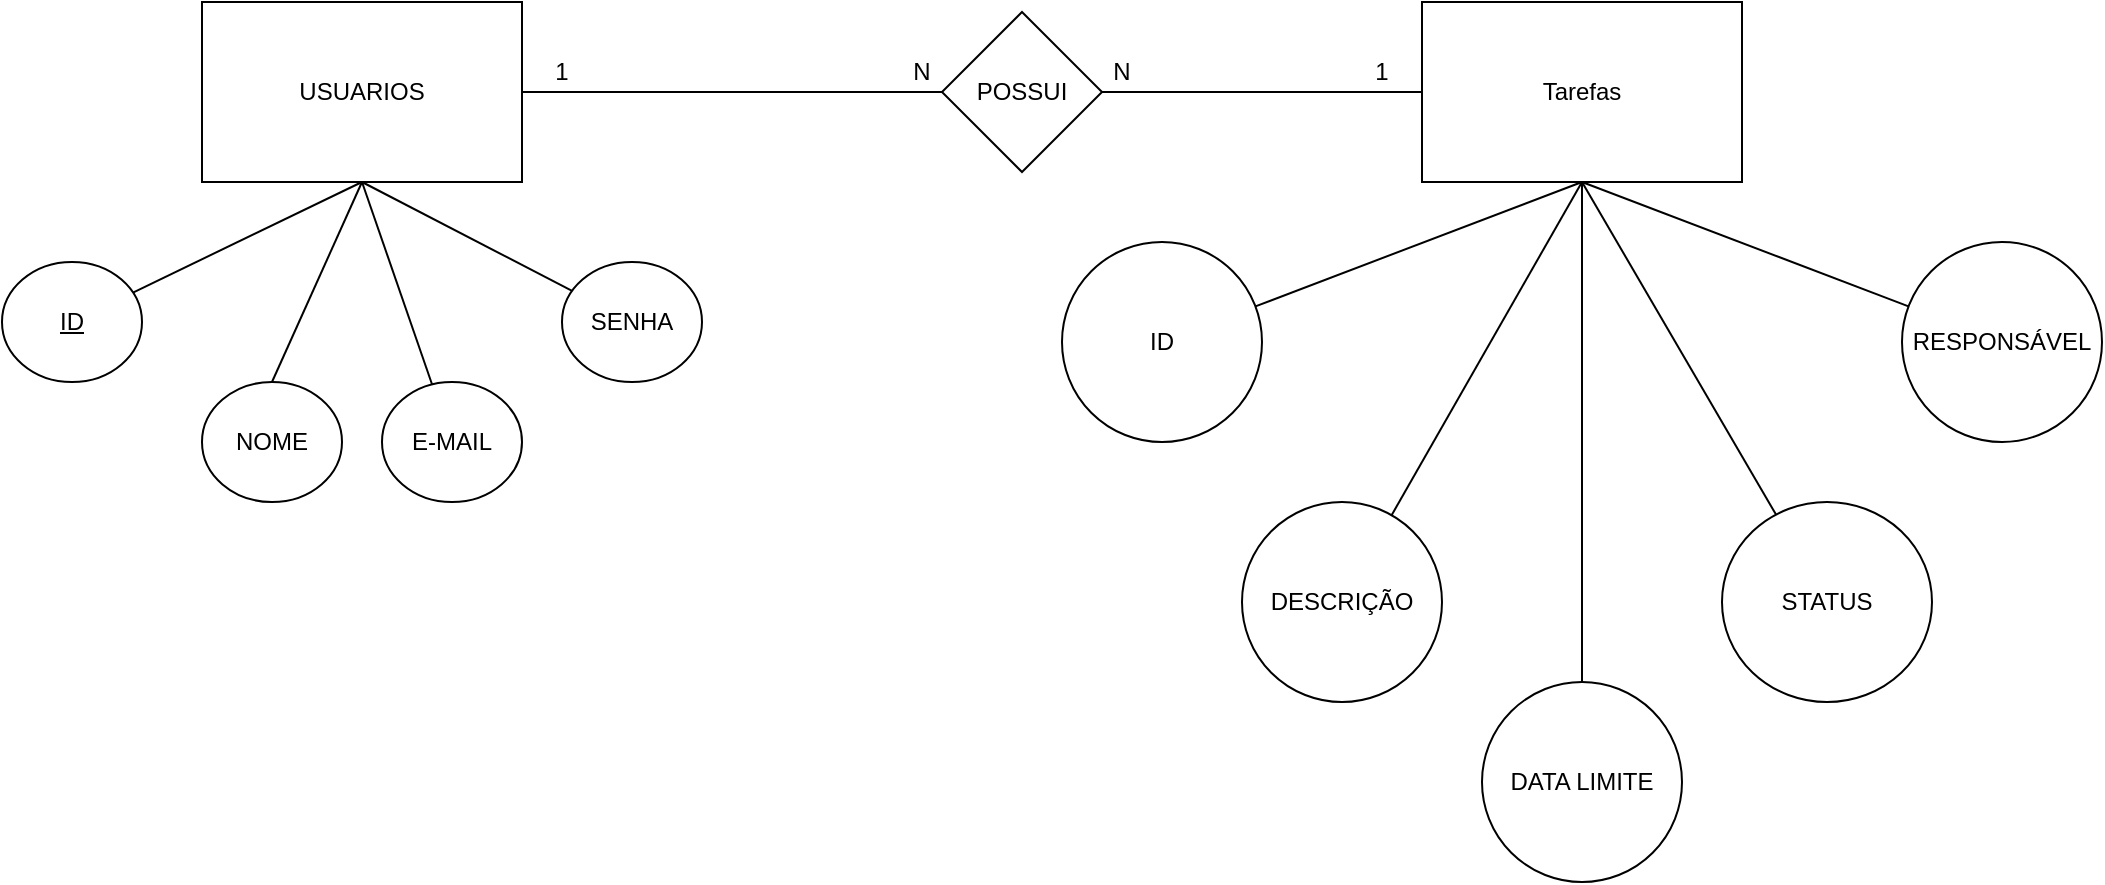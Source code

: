 <mxfile version="24.0.6" type="device">
  <diagram name="Página-1" id="-g3sAP6bvSKLi-jsB2FI">
    <mxGraphModel dx="1327" dy="730" grid="1" gridSize="10" guides="1" tooltips="1" connect="1" arrows="1" fold="1" page="1" pageScale="1" pageWidth="827" pageHeight="1169" math="0" shadow="0">
      <root>
        <mxCell id="0" />
        <mxCell id="1" parent="0" />
        <mxCell id="_PrOM837-fI_XfVHeew0-10" style="edgeStyle=orthogonalEdgeStyle;rounded=0;orthogonalLoop=1;jettySize=auto;html=1;endArrow=none;endFill=0;" edge="1" parent="1" source="_PrOM837-fI_XfVHeew0-1" target="_PrOM837-fI_XfVHeew0-11">
          <mxGeometry relative="1" as="geometry">
            <mxPoint x="570" y="105" as="targetPoint" />
          </mxGeometry>
        </mxCell>
        <mxCell id="_PrOM837-fI_XfVHeew0-1" value="USUARIOS" style="rounded=0;whiteSpace=wrap;html=1;" vertex="1" parent="1">
          <mxGeometry x="160" y="60" width="160" height="90" as="geometry" />
        </mxCell>
        <mxCell id="_PrOM837-fI_XfVHeew0-6" style="rounded=0;orthogonalLoop=1;jettySize=auto;html=1;entryX=0.5;entryY=1;entryDx=0;entryDy=0;endArrow=none;endFill=0;" edge="1" parent="1" source="_PrOM837-fI_XfVHeew0-2" target="_PrOM837-fI_XfVHeew0-1">
          <mxGeometry relative="1" as="geometry" />
        </mxCell>
        <mxCell id="_PrOM837-fI_XfVHeew0-2" value="&lt;u&gt;ID&lt;/u&gt;" style="ellipse;whiteSpace=wrap;html=1;" vertex="1" parent="1">
          <mxGeometry x="60" y="190" width="70" height="60" as="geometry" />
        </mxCell>
        <mxCell id="_PrOM837-fI_XfVHeew0-7" style="rounded=0;orthogonalLoop=1;jettySize=auto;html=1;exitX=0.5;exitY=0;exitDx=0;exitDy=0;entryX=0.5;entryY=1;entryDx=0;entryDy=0;endArrow=none;endFill=0;" edge="1" parent="1" source="_PrOM837-fI_XfVHeew0-3" target="_PrOM837-fI_XfVHeew0-1">
          <mxGeometry relative="1" as="geometry" />
        </mxCell>
        <mxCell id="_PrOM837-fI_XfVHeew0-3" value="NOME" style="ellipse;whiteSpace=wrap;html=1;" vertex="1" parent="1">
          <mxGeometry x="160" y="250" width="70" height="60" as="geometry" />
        </mxCell>
        <mxCell id="_PrOM837-fI_XfVHeew0-8" style="rounded=0;orthogonalLoop=1;jettySize=auto;html=1;entryX=0.5;entryY=1;entryDx=0;entryDy=0;endArrow=none;endFill=0;" edge="1" parent="1" source="_PrOM837-fI_XfVHeew0-4" target="_PrOM837-fI_XfVHeew0-1">
          <mxGeometry relative="1" as="geometry" />
        </mxCell>
        <mxCell id="_PrOM837-fI_XfVHeew0-4" value="E-MAIL" style="ellipse;whiteSpace=wrap;html=1;" vertex="1" parent="1">
          <mxGeometry x="250" y="250" width="70" height="60" as="geometry" />
        </mxCell>
        <mxCell id="_PrOM837-fI_XfVHeew0-9" style="rounded=0;orthogonalLoop=1;jettySize=auto;html=1;endArrow=none;endFill=0;entryX=0.5;entryY=1;entryDx=0;entryDy=0;" edge="1" parent="1" source="_PrOM837-fI_XfVHeew0-5" target="_PrOM837-fI_XfVHeew0-1">
          <mxGeometry relative="1" as="geometry">
            <mxPoint x="270" y="160" as="targetPoint" />
          </mxGeometry>
        </mxCell>
        <mxCell id="_PrOM837-fI_XfVHeew0-5" value="SENHA" style="ellipse;whiteSpace=wrap;html=1;" vertex="1" parent="1">
          <mxGeometry x="340" y="190" width="70" height="60" as="geometry" />
        </mxCell>
        <mxCell id="_PrOM837-fI_XfVHeew0-12" style="edgeStyle=orthogonalEdgeStyle;rounded=0;orthogonalLoop=1;jettySize=auto;html=1;endArrow=none;endFill=0;" edge="1" parent="1" source="_PrOM837-fI_XfVHeew0-11">
          <mxGeometry relative="1" as="geometry">
            <mxPoint x="770" y="105" as="targetPoint" />
          </mxGeometry>
        </mxCell>
        <mxCell id="_PrOM837-fI_XfVHeew0-11" value="POSSUI" style="rhombus;whiteSpace=wrap;html=1;" vertex="1" parent="1">
          <mxGeometry x="530" y="65" width="80" height="80" as="geometry" />
        </mxCell>
        <mxCell id="_PrOM837-fI_XfVHeew0-13" value="Tarefas" style="rounded=0;whiteSpace=wrap;html=1;" vertex="1" parent="1">
          <mxGeometry x="770" y="60" width="160" height="90" as="geometry" />
        </mxCell>
        <mxCell id="_PrOM837-fI_XfVHeew0-21" style="rounded=0;orthogonalLoop=1;jettySize=auto;html=1;entryX=0.5;entryY=1;entryDx=0;entryDy=0;endArrow=none;endFill=0;" edge="1" parent="1" source="_PrOM837-fI_XfVHeew0-15" target="_PrOM837-fI_XfVHeew0-13">
          <mxGeometry relative="1" as="geometry">
            <mxPoint x="860" y="210" as="targetPoint" />
          </mxGeometry>
        </mxCell>
        <mxCell id="_PrOM837-fI_XfVHeew0-15" value="DESCRIÇÃO" style="ellipse;whiteSpace=wrap;html=1;" vertex="1" parent="1">
          <mxGeometry x="680" y="310" width="100" height="100" as="geometry" />
        </mxCell>
        <mxCell id="_PrOM837-fI_XfVHeew0-20" style="rounded=0;orthogonalLoop=1;jettySize=auto;html=1;entryX=0.5;entryY=1;entryDx=0;entryDy=0;endArrow=none;endFill=0;" edge="1" parent="1" source="_PrOM837-fI_XfVHeew0-16" target="_PrOM837-fI_XfVHeew0-13">
          <mxGeometry relative="1" as="geometry" />
        </mxCell>
        <mxCell id="_PrOM837-fI_XfVHeew0-16" value="ID" style="ellipse;whiteSpace=wrap;html=1;" vertex="1" parent="1">
          <mxGeometry x="590" y="180" width="100" height="100" as="geometry" />
        </mxCell>
        <mxCell id="_PrOM837-fI_XfVHeew0-22" style="rounded=0;orthogonalLoop=1;jettySize=auto;html=1;endArrow=none;endFill=0;entryX=0.5;entryY=1;entryDx=0;entryDy=0;" edge="1" parent="1" source="_PrOM837-fI_XfVHeew0-17" target="_PrOM837-fI_XfVHeew0-13">
          <mxGeometry relative="1" as="geometry">
            <mxPoint x="890" y="210" as="targetPoint" />
          </mxGeometry>
        </mxCell>
        <mxCell id="_PrOM837-fI_XfVHeew0-17" value="DATA LIMITE" style="ellipse;whiteSpace=wrap;html=1;" vertex="1" parent="1">
          <mxGeometry x="800" y="400" width="100" height="100" as="geometry" />
        </mxCell>
        <mxCell id="_PrOM837-fI_XfVHeew0-23" style="rounded=0;orthogonalLoop=1;jettySize=auto;html=1;endArrow=none;endFill=0;" edge="1" parent="1" source="_PrOM837-fI_XfVHeew0-18">
          <mxGeometry relative="1" as="geometry">
            <mxPoint x="850" y="150" as="targetPoint" />
          </mxGeometry>
        </mxCell>
        <mxCell id="_PrOM837-fI_XfVHeew0-18" value="STATUS" style="ellipse;whiteSpace=wrap;html=1;" vertex="1" parent="1">
          <mxGeometry x="920" y="310" width="105" height="100" as="geometry" />
        </mxCell>
        <mxCell id="_PrOM837-fI_XfVHeew0-24" style="rounded=0;orthogonalLoop=1;jettySize=auto;html=1;endArrow=none;endFill=0;entryX=0.5;entryY=1;entryDx=0;entryDy=0;" edge="1" parent="1" source="_PrOM837-fI_XfVHeew0-19" target="_PrOM837-fI_XfVHeew0-13">
          <mxGeometry relative="1" as="geometry">
            <mxPoint x="990" y="160" as="targetPoint" />
          </mxGeometry>
        </mxCell>
        <mxCell id="_PrOM837-fI_XfVHeew0-19" value="RESPONSÁVEL" style="ellipse;whiteSpace=wrap;html=1;" vertex="1" parent="1">
          <mxGeometry x="1010" y="180" width="100" height="100" as="geometry" />
        </mxCell>
        <mxCell id="_PrOM837-fI_XfVHeew0-25" value="1" style="text;html=1;align=center;verticalAlign=middle;whiteSpace=wrap;rounded=0;" vertex="1" parent="1">
          <mxGeometry x="310" y="80" width="60" height="30" as="geometry" />
        </mxCell>
        <mxCell id="_PrOM837-fI_XfVHeew0-26" value="N" style="text;html=1;align=center;verticalAlign=middle;whiteSpace=wrap;rounded=0;" vertex="1" parent="1">
          <mxGeometry x="490" y="80" width="60" height="30" as="geometry" />
        </mxCell>
        <mxCell id="_PrOM837-fI_XfVHeew0-27" value="N" style="text;html=1;align=center;verticalAlign=middle;whiteSpace=wrap;rounded=0;" vertex="1" parent="1">
          <mxGeometry x="590" y="80" width="60" height="30" as="geometry" />
        </mxCell>
        <mxCell id="_PrOM837-fI_XfVHeew0-28" value="1" style="text;html=1;align=center;verticalAlign=middle;whiteSpace=wrap;rounded=0;" vertex="1" parent="1">
          <mxGeometry x="720" y="80" width="60" height="30" as="geometry" />
        </mxCell>
      </root>
    </mxGraphModel>
  </diagram>
</mxfile>
